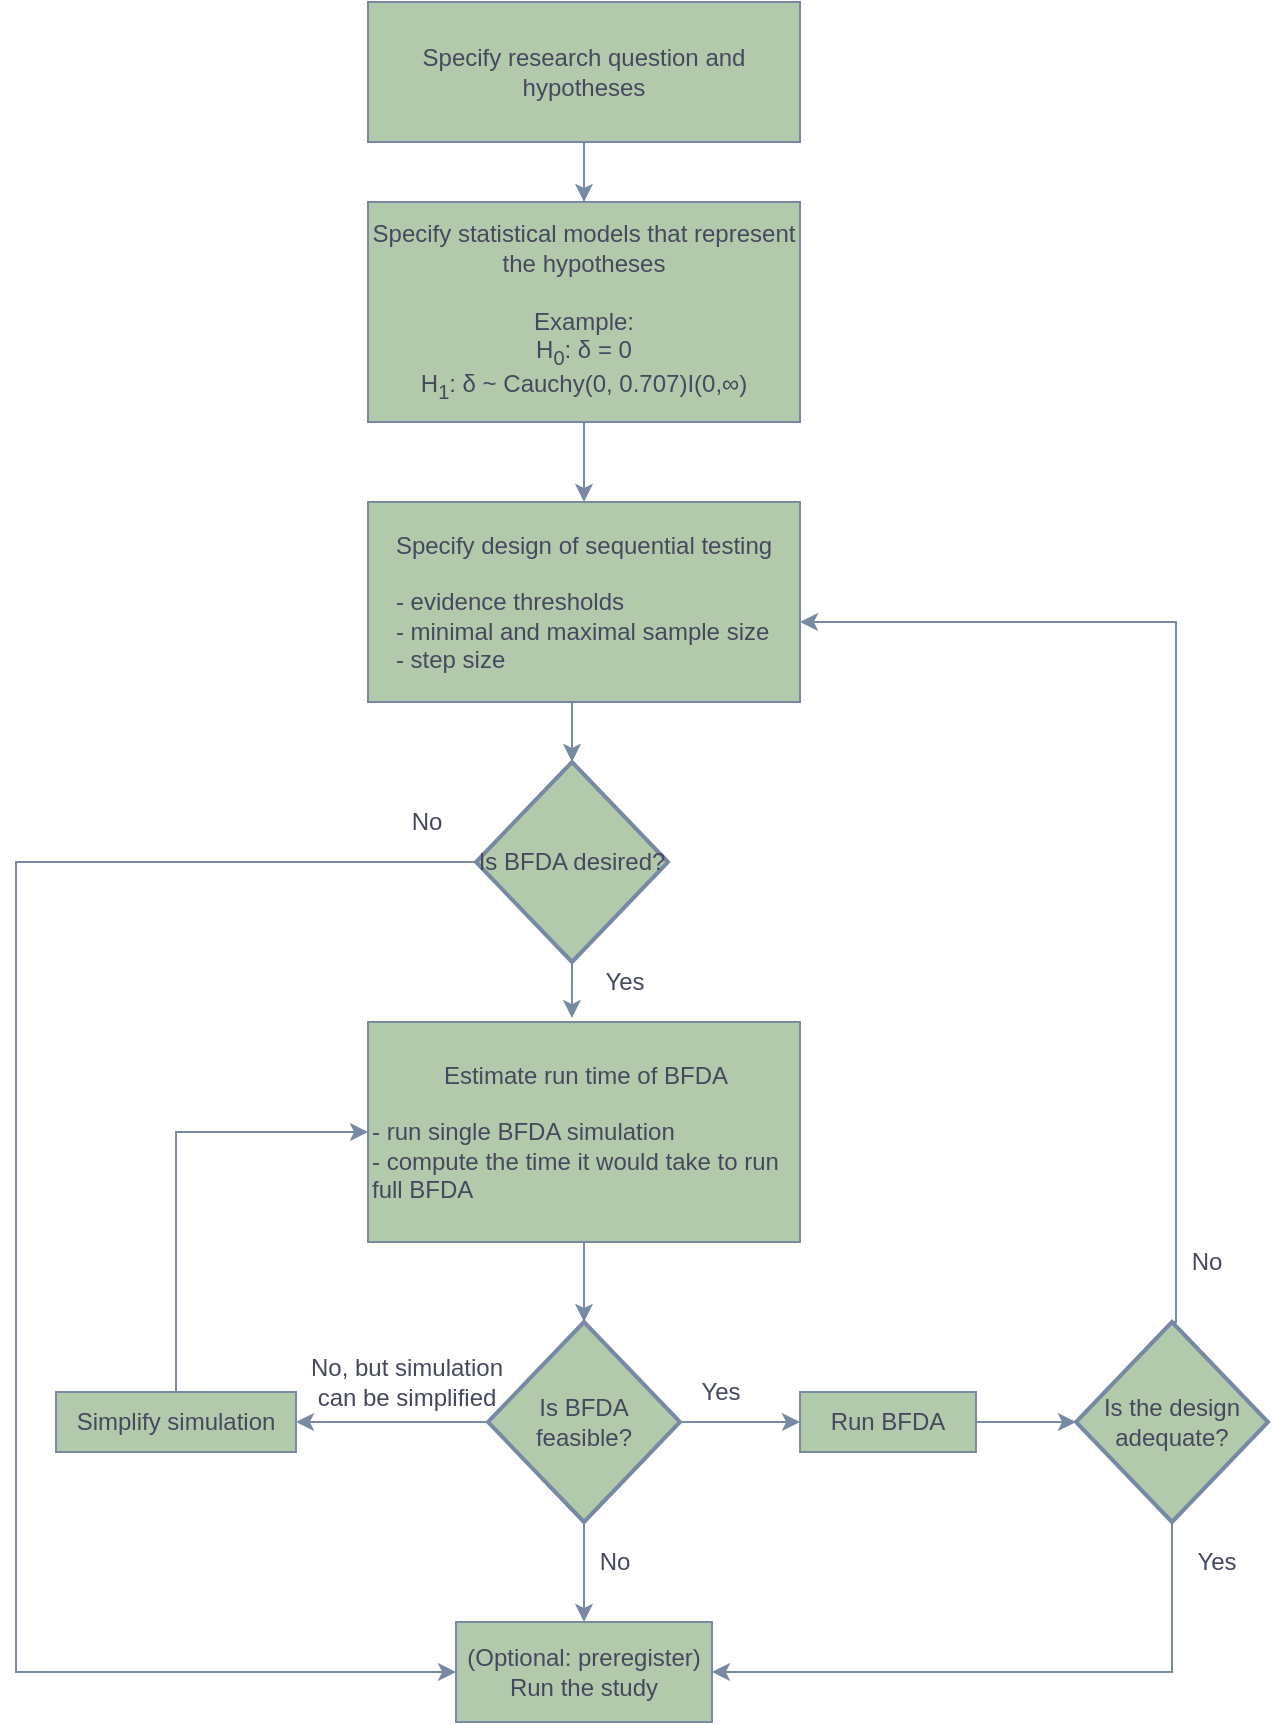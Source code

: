<mxfile version="15.6.1" type="github">
  <diagram id="eYxomQJEThUo-hyBez-j" name="Page-1">
    <mxGraphModel dx="1426" dy="826" grid="1" gridSize="10" guides="1" tooltips="1" connect="1" arrows="1" fold="1" page="1" pageScale="1" pageWidth="827" pageHeight="1169" math="0" shadow="0">
      <root>
        <mxCell id="0" />
        <mxCell id="1" parent="0" />
        <mxCell id="Dvy25heNFJ2r_MmywUJR-1" value="Specify research question and hypotheses" style="rounded=0;whiteSpace=wrap;html=1;fillColor=#B2C9AB;strokeColor=#788AA3;fontColor=#46495D;" parent="1" vertex="1">
          <mxGeometry x="306" y="20" width="216" height="70" as="geometry" />
        </mxCell>
        <mxCell id="Dvy25heNFJ2r_MmywUJR-2" value="Specify statistical models that represent the hypotheses&lt;br&gt;&lt;br&gt;Example:&lt;br&gt;H&lt;sub&gt;0&lt;/sub&gt;:&amp;nbsp;δ = 0&lt;br&gt;H&lt;sub&gt;1&lt;/sub&gt;:&amp;nbsp;δ ~ Cauchy(0, 0.707)I(0,∞)" style="rounded=0;whiteSpace=wrap;html=1;fillColor=#B2C9AB;strokeColor=#788AA3;fontColor=#46495D;" parent="1" vertex="1">
          <mxGeometry x="306" y="120" width="216" height="110" as="geometry" />
        </mxCell>
        <mxCell id="Dvy25heNFJ2r_MmywUJR-3" value="" style="endArrow=classic;html=1;rounded=0;exitX=0.5;exitY=1;exitDx=0;exitDy=0;strokeColor=#788AA3;fontColor=#46495D;" parent="1" source="Dvy25heNFJ2r_MmywUJR-1" target="Dvy25heNFJ2r_MmywUJR-2" edge="1">
          <mxGeometry width="50" height="50" relative="1" as="geometry">
            <mxPoint x="390" y="430" as="sourcePoint" />
            <mxPoint x="440" y="380" as="targetPoint" />
          </mxGeometry>
        </mxCell>
        <mxCell id="Dvy25heNFJ2r_MmywUJR-4" value="Specify design of sequential testing&lt;br&gt;&lt;br&gt;&lt;div style=&quot;text-align: left&quot;&gt;&lt;span style=&quot;font-family: &amp;#34;helvetica&amp;#34; ; font-size: 12px ; font-weight: normal&quot;&gt;- evidence thresholds&lt;/span&gt;&lt;/div&gt;&lt;div style=&quot;text-align: left&quot;&gt;&lt;span style=&quot;font-family: &amp;#34;helvetica&amp;#34; ; font-size: 12px ; font-weight: normal&quot;&gt;- minimal and maximal sample size&lt;/span&gt;&lt;/div&gt;&lt;div style=&quot;text-align: left&quot;&gt;&lt;span style=&quot;font-family: &amp;#34;helvetica&amp;#34; ; font-size: 12px ; font-weight: normal&quot;&gt;- step size&lt;/span&gt;&lt;/div&gt;" style="rounded=0;whiteSpace=wrap;html=1;fillColor=#B2C9AB;strokeColor=#788AA3;fontColor=#46495D;" parent="1" vertex="1">
          <mxGeometry x="306" y="270" width="216" height="100" as="geometry" />
        </mxCell>
        <mxCell id="Dvy25heNFJ2r_MmywUJR-6" value="&lt;div style=&quot;text-align: center&quot;&gt;&lt;span style=&quot;font-family: &amp;#34;helvetica&amp;#34; ; font-size: 12px ; font-weight: normal&quot;&gt;Estimate run time of BFDA&lt;/span&gt;&lt;/div&gt;&lt;span&gt;&lt;br&gt;&lt;div&gt;&lt;span&gt;- run single BFDA simulation&lt;/span&gt;&lt;/div&gt;&lt;div&gt;&lt;span&gt;- compute the time it would take to run full BFDA&amp;nbsp;&lt;/span&gt;&lt;/div&gt;&lt;/span&gt;" style="rounded=0;whiteSpace=wrap;html=1;fillColor=#B2C9AB;strokeColor=#788AA3;fontColor=#46495D;align=left;" parent="1" vertex="1">
          <mxGeometry x="306" y="530" width="216" height="110" as="geometry" />
        </mxCell>
        <mxCell id="Dvy25heNFJ2r_MmywUJR-8" value="Is BFDA feasible?" style="strokeWidth=2;html=1;shape=mxgraph.flowchart.decision;whiteSpace=wrap;align=center;fillColor=#B2C9AB;strokeColor=#788AA3;fontColor=#46495D;" parent="1" vertex="1">
          <mxGeometry x="366" y="680" width="96" height="100" as="geometry" />
        </mxCell>
        <mxCell id="Dvy25heNFJ2r_MmywUJR-9" value="" style="endArrow=classic;html=1;rounded=0;exitX=0.5;exitY=1;exitDx=0;exitDy=0;entryX=0.5;entryY=0;entryDx=0;entryDy=0;entryPerimeter=0;strokeColor=#788AA3;fontColor=#46495D;" parent="1" source="Dvy25heNFJ2r_MmywUJR-6" target="Dvy25heNFJ2r_MmywUJR-8" edge="1">
          <mxGeometry width="50" height="50" relative="1" as="geometry">
            <mxPoint x="550" y="770" as="sourcePoint" />
            <mxPoint x="600" y="720" as="targetPoint" />
          </mxGeometry>
        </mxCell>
        <mxCell id="Dvy25heNFJ2r_MmywUJR-11" value="Yes" style="text;html=1;align=center;verticalAlign=middle;resizable=0;points=[];autosize=1;strokeColor=none;fillColor=none;fontColor=#46495D;" parent="1" vertex="1">
          <mxGeometry x="462" y="705" width="40" height="20" as="geometry" />
        </mxCell>
        <mxCell id="Dvy25heNFJ2r_MmywUJR-12" value="Run BFDA" style="rounded=0;whiteSpace=wrap;html=1;align=center;fillColor=#B2C9AB;strokeColor=#788AA3;fontColor=#46495D;" parent="1" vertex="1">
          <mxGeometry x="522" y="715" width="88" height="30" as="geometry" />
        </mxCell>
        <mxCell id="Dvy25heNFJ2r_MmywUJR-13" value="" style="endArrow=classic;html=1;rounded=0;exitX=1;exitY=0.5;exitDx=0;exitDy=0;exitPerimeter=0;strokeColor=#788AA3;fontColor=#46495D;" parent="1" source="Dvy25heNFJ2r_MmywUJR-8" target="Dvy25heNFJ2r_MmywUJR-12" edge="1">
          <mxGeometry width="50" height="50" relative="1" as="geometry">
            <mxPoint x="550" y="560" as="sourcePoint" />
            <mxPoint x="600" y="510" as="targetPoint" />
          </mxGeometry>
        </mxCell>
        <mxCell id="Dvy25heNFJ2r_MmywUJR-14" value="Is the design adequate?" style="strokeWidth=2;html=1;shape=mxgraph.flowchart.decision;whiteSpace=wrap;align=center;fillColor=#B2C9AB;strokeColor=#788AA3;fontColor=#46495D;" parent="1" vertex="1">
          <mxGeometry x="660" y="680" width="96" height="100" as="geometry" />
        </mxCell>
        <mxCell id="Dvy25heNFJ2r_MmywUJR-15" value="" style="endArrow=classic;html=1;rounded=0;exitX=1;exitY=0.5;exitDx=0;exitDy=0;entryX=0;entryY=0.5;entryDx=0;entryDy=0;entryPerimeter=0;strokeColor=#788AA3;fontColor=#46495D;" parent="1" source="Dvy25heNFJ2r_MmywUJR-12" target="Dvy25heNFJ2r_MmywUJR-14" edge="1">
          <mxGeometry width="50" height="50" relative="1" as="geometry">
            <mxPoint x="550" y="560" as="sourcePoint" />
            <mxPoint x="600" y="510" as="targetPoint" />
          </mxGeometry>
        </mxCell>
        <mxCell id="Dvy25heNFJ2r_MmywUJR-18" value="No" style="text;html=1;align=center;verticalAlign=middle;resizable=0;points=[];autosize=1;strokeColor=none;fillColor=none;fontColor=#46495D;" parent="1" vertex="1">
          <mxGeometry x="710" y="640" width="30" height="20" as="geometry" />
        </mxCell>
        <mxCell id="Dvy25heNFJ2r_MmywUJR-22" value="" style="edgeStyle=segmentEdgeStyle;endArrow=classic;html=1;rounded=0;entryX=1;entryY=0.6;entryDx=0;entryDy=0;entryPerimeter=0;exitX=0.5;exitY=0;exitDx=0;exitDy=0;exitPerimeter=0;strokeColor=#788AA3;fontColor=#46495D;" parent="1" source="Dvy25heNFJ2r_MmywUJR-14" target="Dvy25heNFJ2r_MmywUJR-4" edge="1">
          <mxGeometry width="50" height="50" relative="1" as="geometry">
            <mxPoint x="620" y="650" as="sourcePoint" />
            <mxPoint x="600" y="580" as="targetPoint" />
            <Array as="points">
              <mxPoint x="710" y="680" />
              <mxPoint x="710" y="330" />
            </Array>
          </mxGeometry>
        </mxCell>
        <mxCell id="Dvy25heNFJ2r_MmywUJR-24" value="(Optional: preregister)&lt;br&gt;Run the study" style="rounded=0;whiteSpace=wrap;html=1;align=center;fillColor=#B2C9AB;strokeColor=#788AA3;fontColor=#46495D;" parent="1" vertex="1">
          <mxGeometry x="350" y="830" width="128" height="50" as="geometry" />
        </mxCell>
        <mxCell id="Dvy25heNFJ2r_MmywUJR-25" value="" style="edgeStyle=segmentEdgeStyle;endArrow=classic;html=1;rounded=0;exitX=0.5;exitY=1;exitDx=0;exitDy=0;exitPerimeter=0;entryX=1;entryY=0.5;entryDx=0;entryDy=0;strokeColor=#788AA3;fontColor=#46495D;" parent="1" source="Dvy25heNFJ2r_MmywUJR-14" target="Dvy25heNFJ2r_MmywUJR-24" edge="1">
          <mxGeometry width="50" height="50" relative="1" as="geometry">
            <mxPoint x="550" y="1020" as="sourcePoint" />
            <mxPoint x="600" y="970" as="targetPoint" />
            <Array as="points">
              <mxPoint x="708" y="855" />
            </Array>
          </mxGeometry>
        </mxCell>
        <mxCell id="Dvy25heNFJ2r_MmywUJR-26" value="Yes" style="text;html=1;align=center;verticalAlign=middle;resizable=0;points=[];autosize=1;strokeColor=none;fillColor=none;fontColor=#46495D;" parent="1" vertex="1">
          <mxGeometry x="710" y="790" width="40" height="20" as="geometry" />
        </mxCell>
        <mxCell id="Dvy25heNFJ2r_MmywUJR-30" value="Simplify simulation" style="rounded=0;whiteSpace=wrap;html=1;align=center;fillColor=#B2C9AB;strokeColor=#788AA3;fontColor=#46495D;" parent="1" vertex="1">
          <mxGeometry x="150" y="715" width="120" height="30" as="geometry" />
        </mxCell>
        <mxCell id="Dvy25heNFJ2r_MmywUJR-31" value="" style="endArrow=classic;html=1;rounded=0;exitX=0;exitY=0.5;exitDx=0;exitDy=0;exitPerimeter=0;entryX=1;entryY=0.5;entryDx=0;entryDy=0;strokeColor=#788AA3;fontColor=#46495D;" parent="1" source="Dvy25heNFJ2r_MmywUJR-8" target="Dvy25heNFJ2r_MmywUJR-30" edge="1">
          <mxGeometry width="50" height="50" relative="1" as="geometry">
            <mxPoint x="550" y="840" as="sourcePoint" />
            <mxPoint x="600" y="790" as="targetPoint" />
          </mxGeometry>
        </mxCell>
        <mxCell id="Dvy25heNFJ2r_MmywUJR-32" value="No, but simulation &lt;br&gt;can be simplified" style="text;html=1;align=center;verticalAlign=middle;resizable=0;points=[];autosize=1;strokeColor=none;fillColor=none;fontColor=#46495D;" parent="1" vertex="1">
          <mxGeometry x="270" y="695" width="110" height="30" as="geometry" />
        </mxCell>
        <mxCell id="Dvy25heNFJ2r_MmywUJR-33" value="" style="edgeStyle=segmentEdgeStyle;endArrow=classic;html=1;rounded=0;exitX=0.5;exitY=0;exitDx=0;exitDy=0;entryX=0;entryY=0.5;entryDx=0;entryDy=0;strokeColor=#788AA3;fontColor=#46495D;" parent="1" source="Dvy25heNFJ2r_MmywUJR-30" target="Dvy25heNFJ2r_MmywUJR-6" edge="1">
          <mxGeometry width="50" height="50" relative="1" as="geometry">
            <mxPoint x="550" y="840" as="sourcePoint" />
            <mxPoint x="600" y="790" as="targetPoint" />
            <Array as="points">
              <mxPoint x="210" y="585" />
            </Array>
          </mxGeometry>
        </mxCell>
        <mxCell id="Dvy25heNFJ2r_MmywUJR-35" value="" style="endArrow=classic;html=1;rounded=0;exitX=0.5;exitY=1;exitDx=0;exitDy=0;exitPerimeter=0;entryX=0.5;entryY=0;entryDx=0;entryDy=0;strokeColor=#788AA3;fontColor=#46495D;" parent="1" source="Dvy25heNFJ2r_MmywUJR-8" target="Dvy25heNFJ2r_MmywUJR-24" edge="1">
          <mxGeometry width="50" height="50" relative="1" as="geometry">
            <mxPoint x="550" y="900" as="sourcePoint" />
            <mxPoint x="600" y="850" as="targetPoint" />
          </mxGeometry>
        </mxCell>
        <mxCell id="Dvy25heNFJ2r_MmywUJR-36" value="No" style="text;html=1;align=center;verticalAlign=middle;resizable=0;points=[];autosize=1;strokeColor=none;fillColor=none;fontColor=#46495D;" parent="1" vertex="1">
          <mxGeometry x="414" y="790" width="30" height="20" as="geometry" />
        </mxCell>
        <mxCell id="Dvy25heNFJ2r_MmywUJR-37" value="Is BFDA desired?" style="strokeWidth=2;html=1;shape=mxgraph.flowchart.decision;whiteSpace=wrap;align=center;fillColor=#B2C9AB;strokeColor=#788AA3;fontColor=#46495D;" parent="1" vertex="1">
          <mxGeometry x="360" y="400" width="96" height="100" as="geometry" />
        </mxCell>
        <mxCell id="Dvy25heNFJ2r_MmywUJR-42" value="" style="endArrow=classic;html=1;rounded=0;exitX=0.5;exitY=1;exitDx=0;exitDy=0;strokeColor=#788AA3;fontColor=#46495D;" parent="1" source="Dvy25heNFJ2r_MmywUJR-2" target="Dvy25heNFJ2r_MmywUJR-4" edge="1">
          <mxGeometry width="50" height="50" relative="1" as="geometry">
            <mxPoint x="550" y="390" as="sourcePoint" />
            <mxPoint x="600" y="340" as="targetPoint" />
          </mxGeometry>
        </mxCell>
        <mxCell id="Dvy25heNFJ2r_MmywUJR-43" value="" style="endArrow=classic;html=1;rounded=0;entryX=0.5;entryY=0;entryDx=0;entryDy=0;entryPerimeter=0;strokeColor=#788AA3;fontColor=#46495D;" parent="1" target="Dvy25heNFJ2r_MmywUJR-37" edge="1">
          <mxGeometry width="50" height="50" relative="1" as="geometry">
            <mxPoint x="408" y="370" as="sourcePoint" />
            <mxPoint x="600" y="340" as="targetPoint" />
          </mxGeometry>
        </mxCell>
        <mxCell id="Dvy25heNFJ2r_MmywUJR-44" value="" style="endArrow=classic;html=1;rounded=0;exitX=0.5;exitY=1;exitDx=0;exitDy=0;exitPerimeter=0;entryX=0.472;entryY=-0.018;entryDx=0;entryDy=0;entryPerimeter=0;strokeColor=#788AA3;fontColor=#46495D;" parent="1" source="Dvy25heNFJ2r_MmywUJR-37" target="Dvy25heNFJ2r_MmywUJR-6" edge="1">
          <mxGeometry width="50" height="50" relative="1" as="geometry">
            <mxPoint x="550" y="390" as="sourcePoint" />
            <mxPoint x="600" y="340" as="targetPoint" />
          </mxGeometry>
        </mxCell>
        <mxCell id="Dvy25heNFJ2r_MmywUJR-45" value="Yes" style="text;html=1;align=center;verticalAlign=middle;resizable=0;points=[];autosize=1;strokeColor=none;fillColor=none;fontColor=#46495D;" parent="1" vertex="1">
          <mxGeometry x="414" y="500" width="40" height="20" as="geometry" />
        </mxCell>
        <mxCell id="Dvy25heNFJ2r_MmywUJR-48" value="" style="edgeStyle=segmentEdgeStyle;endArrow=classic;html=1;rounded=0;exitX=0;exitY=0.5;exitDx=0;exitDy=0;exitPerimeter=0;entryX=0;entryY=0.5;entryDx=0;entryDy=0;strokeColor=#788AA3;fontColor=#46495D;" parent="1" source="Dvy25heNFJ2r_MmywUJR-37" target="Dvy25heNFJ2r_MmywUJR-24" edge="1">
          <mxGeometry width="50" height="50" relative="1" as="geometry">
            <mxPoint x="110" y="490" as="sourcePoint" />
            <mxPoint x="110" y="860" as="targetPoint" />
            <Array as="points">
              <mxPoint x="130" y="450" />
              <mxPoint x="130" y="855" />
            </Array>
          </mxGeometry>
        </mxCell>
        <mxCell id="Dvy25heNFJ2r_MmywUJR-49" value="No" style="text;html=1;align=center;verticalAlign=middle;resizable=0;points=[];autosize=1;strokeColor=none;fillColor=none;fontColor=#46495D;" parent="1" vertex="1">
          <mxGeometry x="320" y="420" width="30" height="20" as="geometry" />
        </mxCell>
      </root>
    </mxGraphModel>
  </diagram>
</mxfile>
